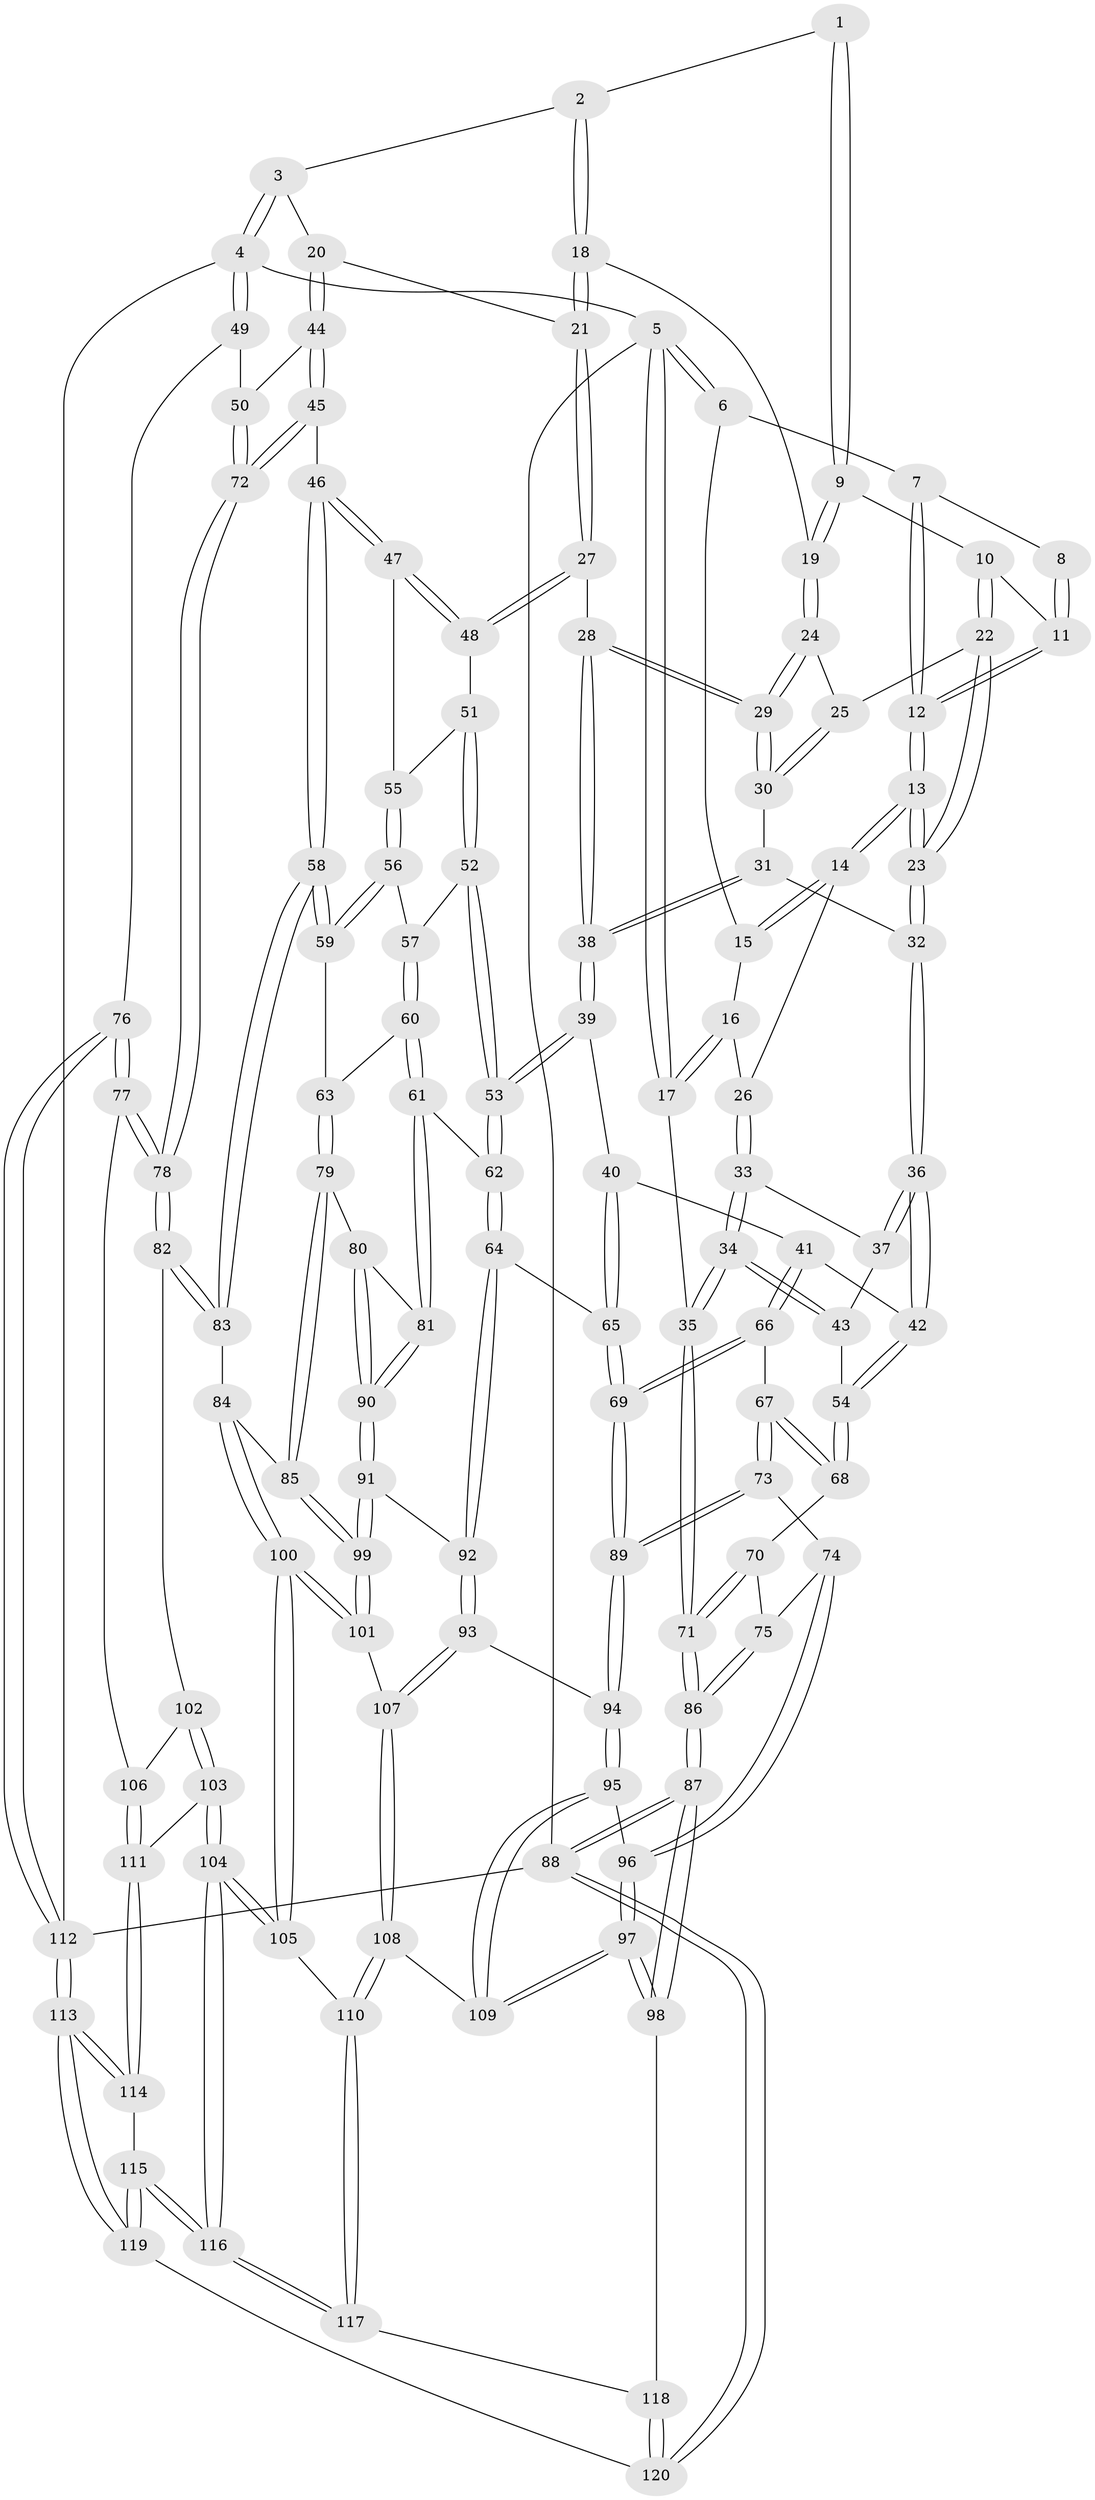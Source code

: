 // coarse degree distribution, {3: 0.03571428571428571, 4: 0.4642857142857143, 6: 0.13095238095238096, 5: 0.36904761904761907}
// Generated by graph-tools (version 1.1) at 2025/24/03/03/25 07:24:40]
// undirected, 120 vertices, 297 edges
graph export_dot {
graph [start="1"]
  node [color=gray90,style=filled];
  1 [pos="+0.5144035896139333+0"];
  2 [pos="+0.7569430142607765+0"];
  3 [pos="+0.8528548200645668+0"];
  4 [pos="+1+0"];
  5 [pos="+0+0"];
  6 [pos="+0+0"];
  7 [pos="+0.08594746030005197+0"];
  8 [pos="+0.3631551267043428+0"];
  9 [pos="+0.44977788363907717+0.09131656668148776"];
  10 [pos="+0.4231944002123503+0.0910670969204882"];
  11 [pos="+0.352831864202568+0.00909605603501082"];
  12 [pos="+0.2567358434972813+0.09008402565233585"];
  13 [pos="+0.21435755840431547+0.15571029334531816"];
  14 [pos="+0.18441628118635284+0.15026646792720147"];
  15 [pos="+0.03617460799281519+0"];
  16 [pos="+0.06870202509018944+0.13351440482414886"];
  17 [pos="+0+0.14881589424618785"];
  18 [pos="+0.5857276400456395+0.0700673438363752"];
  19 [pos="+0.532843982294103+0.10236177403677557"];
  20 [pos="+0.8288674637813612+0.22235209648493914"];
  21 [pos="+0.6756726895109874+0.23201062787842877"];
  22 [pos="+0.39048425304362366+0.15359704136870841"];
  23 [pos="+0.2409419264960742+0.18518374255270892"];
  24 [pos="+0.5183023093259231+0.18221820447628348"];
  25 [pos="+0.41132311222467505+0.1986163496532628"];
  26 [pos="+0.16536380954697855+0.15751692797386677"];
  27 [pos="+0.5943370046011249+0.3056335008409159"];
  28 [pos="+0.5632256459632068+0.2986449864916343"];
  29 [pos="+0.5258784053215292+0.23042095745927355"];
  30 [pos="+0.41123560429501993+0.24004599045044722"];
  31 [pos="+0.41119521098327083+0.24013599624719414"];
  32 [pos="+0.2616504960806257+0.2515931305810382"];
  33 [pos="+0.06293686004994574+0.2846987754312055"];
  34 [pos="+0+0.3301796506808571"];
  35 [pos="+0+0.34177686121323425"];
  36 [pos="+0.26281725711321086+0.37258858359006664"];
  37 [pos="+0.09281819515039483+0.3040485590765921"];
  38 [pos="+0.4317783273748221+0.36444965751214614"];
  39 [pos="+0.4062560732432068+0.39839761139778307"];
  40 [pos="+0.33134347601190267+0.40363598057229966"];
  41 [pos="+0.30787107855367074+0.40023838819070146"];
  42 [pos="+0.26490243336301866+0.37809568314379677"];
  43 [pos="+0.11494904662778341+0.4079801842311462"];
  44 [pos="+0.9088372502952892+0.340359959070396"];
  45 [pos="+0.8198041892919037+0.45345095189005585"];
  46 [pos="+0.7662860373498966+0.47244950833014915"];
  47 [pos="+0.6533349684856746+0.4013952510862707"];
  48 [pos="+0.6187641325673963+0.3615559853060427"];
  49 [pos="+1+0.3373445298063501"];
  50 [pos="+1+0.34228545732443116"];
  51 [pos="+0.5296609618127646+0.4456056877499983"];
  52 [pos="+0.5127588451592633+0.4491875877307814"];
  53 [pos="+0.4423548079024586+0.4423366253922377"];
  54 [pos="+0.17192850492534045+0.45094262540505675"];
  55 [pos="+0.5807200001539313+0.4709861296017422"];
  56 [pos="+0.5823574640013411+0.4955082487953141"];
  57 [pos="+0.5514525060433894+0.5097229562674126"];
  58 [pos="+0.7000308765995059+0.5643122679053939"];
  59 [pos="+0.6556996193594838+0.5533416222157734"];
  60 [pos="+0.5232594435516573+0.5607260444993418"];
  61 [pos="+0.47678013110854206+0.5760497452730405"];
  62 [pos="+0.46654379459218237+0.5731086843079596"];
  63 [pos="+0.5500873144908858+0.5643345221973006"];
  64 [pos="+0.4387238344968167+0.5917525045420092"];
  65 [pos="+0.3728884709373746+0.6139948490083273"];
  66 [pos="+0.2874539906224995+0.5123172653539039"];
  67 [pos="+0.22226553975326743+0.592002693599255"];
  68 [pos="+0.14540590567969394+0.4950321778660323"];
  69 [pos="+0.3541085706766881+0.6283389664850964"];
  70 [pos="+0.13713490198392894+0.49851279936407933"];
  71 [pos="+0+0.5019414697322342"];
  72 [pos="+0.9300591674338959+0.6547941838844704"];
  73 [pos="+0.22696086552049063+0.612219785959923"];
  74 [pos="+0.1311005620823196+0.6565143741987427"];
  75 [pos="+0.09709353214773593+0.6486642372963385"];
  76 [pos="+1+0.759991528374344"];
  77 [pos="+0.9674587322135251+0.7019747338581794"];
  78 [pos="+0.9350142273004128+0.6665209090893612"];
  79 [pos="+0.6084570532703946+0.6701864884775529"];
  80 [pos="+0.5959470044440482+0.6692172260887559"];
  81 [pos="+0.5107349923024579+0.623811154623094"];
  82 [pos="+0.6913268100614557+0.6689873435321846"];
  83 [pos="+0.6884409664716687+0.6667073044766826"];
  84 [pos="+0.6655182731570068+0.6776272707751508"];
  85 [pos="+0.6355019205469666+0.6760284158906001"];
  86 [pos="+0+0.7376610367946764"];
  87 [pos="+0+1"];
  88 [pos="+0+1"];
  89 [pos="+0.31324826266142863+0.6801513890337438"];
  90 [pos="+0.49225714180684305+0.7257603424180563"];
  91 [pos="+0.4838807265765655+0.7364579361492493"];
  92 [pos="+0.4702436355472321+0.7303395286336591"];
  93 [pos="+0.36434785012478227+0.7231520027508531"];
  94 [pos="+0.31346030745244785+0.6873065002788498"];
  95 [pos="+0.2573072609337795+0.7579757841399596"];
  96 [pos="+0.20038961937807503+0.7882110660353578"];
  97 [pos="+0.1468600030452315+0.8536737773764965"];
  98 [pos="+0.11056274941124816+0.8866110971256868"];
  99 [pos="+0.5047539832250226+0.7846478535866647"];
  100 [pos="+0.5779882226464383+0.871638529647223"];
  101 [pos="+0.5094798060031952+0.8069984799400483"];
  102 [pos="+0.7006217311865937+0.6843980365140424"];
  103 [pos="+0.6621646716641305+0.8783763744133568"];
  104 [pos="+0.5906148915337531+0.8966554584374344"];
  105 [pos="+0.5800521560392153+0.877390841837558"];
  106 [pos="+0.7992750066894152+0.8339418949702816"];
  107 [pos="+0.4007542634963293+0.8373159477715653"];
  108 [pos="+0.3663055868258048+0.8935095238424192"];
  109 [pos="+0.35648774093076824+0.8858455501673109"];
  110 [pos="+0.36746967410297343+0.9036632339035493"];
  111 [pos="+0.7950030066305812+0.8519650999682802"];
  112 [pos="+1+1"];
  113 [pos="+1+1"];
  114 [pos="+0.8159169449947044+0.8979793382327095"];
  115 [pos="+0.5890212987922724+1"];
  116 [pos="+0.5767328132884202+0.999339691184369"];
  117 [pos="+0.36675095406658725+0.9108188863650087"];
  118 [pos="+0.35242818811005244+0.9379682162954741"];
  119 [pos="+0.5809209191089443+1"];
  120 [pos="+0.29962201572920544+1"];
  1 -- 2;
  1 -- 9;
  1 -- 9;
  2 -- 3;
  2 -- 18;
  2 -- 18;
  3 -- 4;
  3 -- 4;
  3 -- 20;
  4 -- 5;
  4 -- 49;
  4 -- 49;
  4 -- 112;
  5 -- 6;
  5 -- 6;
  5 -- 17;
  5 -- 17;
  5 -- 88;
  6 -- 7;
  6 -- 15;
  7 -- 8;
  7 -- 12;
  7 -- 12;
  8 -- 11;
  8 -- 11;
  9 -- 10;
  9 -- 19;
  9 -- 19;
  10 -- 11;
  10 -- 22;
  10 -- 22;
  11 -- 12;
  11 -- 12;
  12 -- 13;
  12 -- 13;
  13 -- 14;
  13 -- 14;
  13 -- 23;
  13 -- 23;
  14 -- 15;
  14 -- 15;
  14 -- 26;
  15 -- 16;
  16 -- 17;
  16 -- 17;
  16 -- 26;
  17 -- 35;
  18 -- 19;
  18 -- 21;
  18 -- 21;
  19 -- 24;
  19 -- 24;
  20 -- 21;
  20 -- 44;
  20 -- 44;
  21 -- 27;
  21 -- 27;
  22 -- 23;
  22 -- 23;
  22 -- 25;
  23 -- 32;
  23 -- 32;
  24 -- 25;
  24 -- 29;
  24 -- 29;
  25 -- 30;
  25 -- 30;
  26 -- 33;
  26 -- 33;
  27 -- 28;
  27 -- 48;
  27 -- 48;
  28 -- 29;
  28 -- 29;
  28 -- 38;
  28 -- 38;
  29 -- 30;
  29 -- 30;
  30 -- 31;
  31 -- 32;
  31 -- 38;
  31 -- 38;
  32 -- 36;
  32 -- 36;
  33 -- 34;
  33 -- 34;
  33 -- 37;
  34 -- 35;
  34 -- 35;
  34 -- 43;
  34 -- 43;
  35 -- 71;
  35 -- 71;
  36 -- 37;
  36 -- 37;
  36 -- 42;
  36 -- 42;
  37 -- 43;
  38 -- 39;
  38 -- 39;
  39 -- 40;
  39 -- 53;
  39 -- 53;
  40 -- 41;
  40 -- 65;
  40 -- 65;
  41 -- 42;
  41 -- 66;
  41 -- 66;
  42 -- 54;
  42 -- 54;
  43 -- 54;
  44 -- 45;
  44 -- 45;
  44 -- 50;
  45 -- 46;
  45 -- 72;
  45 -- 72;
  46 -- 47;
  46 -- 47;
  46 -- 58;
  46 -- 58;
  47 -- 48;
  47 -- 48;
  47 -- 55;
  48 -- 51;
  49 -- 50;
  49 -- 76;
  50 -- 72;
  50 -- 72;
  51 -- 52;
  51 -- 52;
  51 -- 55;
  52 -- 53;
  52 -- 53;
  52 -- 57;
  53 -- 62;
  53 -- 62;
  54 -- 68;
  54 -- 68;
  55 -- 56;
  55 -- 56;
  56 -- 57;
  56 -- 59;
  56 -- 59;
  57 -- 60;
  57 -- 60;
  58 -- 59;
  58 -- 59;
  58 -- 83;
  58 -- 83;
  59 -- 63;
  60 -- 61;
  60 -- 61;
  60 -- 63;
  61 -- 62;
  61 -- 81;
  61 -- 81;
  62 -- 64;
  62 -- 64;
  63 -- 79;
  63 -- 79;
  64 -- 65;
  64 -- 92;
  64 -- 92;
  65 -- 69;
  65 -- 69;
  66 -- 67;
  66 -- 69;
  66 -- 69;
  67 -- 68;
  67 -- 68;
  67 -- 73;
  67 -- 73;
  68 -- 70;
  69 -- 89;
  69 -- 89;
  70 -- 71;
  70 -- 71;
  70 -- 75;
  71 -- 86;
  71 -- 86;
  72 -- 78;
  72 -- 78;
  73 -- 74;
  73 -- 89;
  73 -- 89;
  74 -- 75;
  74 -- 96;
  74 -- 96;
  75 -- 86;
  75 -- 86;
  76 -- 77;
  76 -- 77;
  76 -- 112;
  76 -- 112;
  77 -- 78;
  77 -- 78;
  77 -- 106;
  78 -- 82;
  78 -- 82;
  79 -- 80;
  79 -- 85;
  79 -- 85;
  80 -- 81;
  80 -- 90;
  80 -- 90;
  81 -- 90;
  81 -- 90;
  82 -- 83;
  82 -- 83;
  82 -- 102;
  83 -- 84;
  84 -- 85;
  84 -- 100;
  84 -- 100;
  85 -- 99;
  85 -- 99;
  86 -- 87;
  86 -- 87;
  87 -- 88;
  87 -- 88;
  87 -- 98;
  87 -- 98;
  88 -- 120;
  88 -- 120;
  88 -- 112;
  89 -- 94;
  89 -- 94;
  90 -- 91;
  90 -- 91;
  91 -- 92;
  91 -- 99;
  91 -- 99;
  92 -- 93;
  92 -- 93;
  93 -- 94;
  93 -- 107;
  93 -- 107;
  94 -- 95;
  94 -- 95;
  95 -- 96;
  95 -- 109;
  95 -- 109;
  96 -- 97;
  96 -- 97;
  97 -- 98;
  97 -- 98;
  97 -- 109;
  97 -- 109;
  98 -- 118;
  99 -- 101;
  99 -- 101;
  100 -- 101;
  100 -- 101;
  100 -- 105;
  100 -- 105;
  101 -- 107;
  102 -- 103;
  102 -- 103;
  102 -- 106;
  103 -- 104;
  103 -- 104;
  103 -- 111;
  104 -- 105;
  104 -- 105;
  104 -- 116;
  104 -- 116;
  105 -- 110;
  106 -- 111;
  106 -- 111;
  107 -- 108;
  107 -- 108;
  108 -- 109;
  108 -- 110;
  108 -- 110;
  110 -- 117;
  110 -- 117;
  111 -- 114;
  111 -- 114;
  112 -- 113;
  112 -- 113;
  113 -- 114;
  113 -- 114;
  113 -- 119;
  113 -- 119;
  114 -- 115;
  115 -- 116;
  115 -- 116;
  115 -- 119;
  115 -- 119;
  116 -- 117;
  116 -- 117;
  117 -- 118;
  118 -- 120;
  118 -- 120;
  119 -- 120;
}
